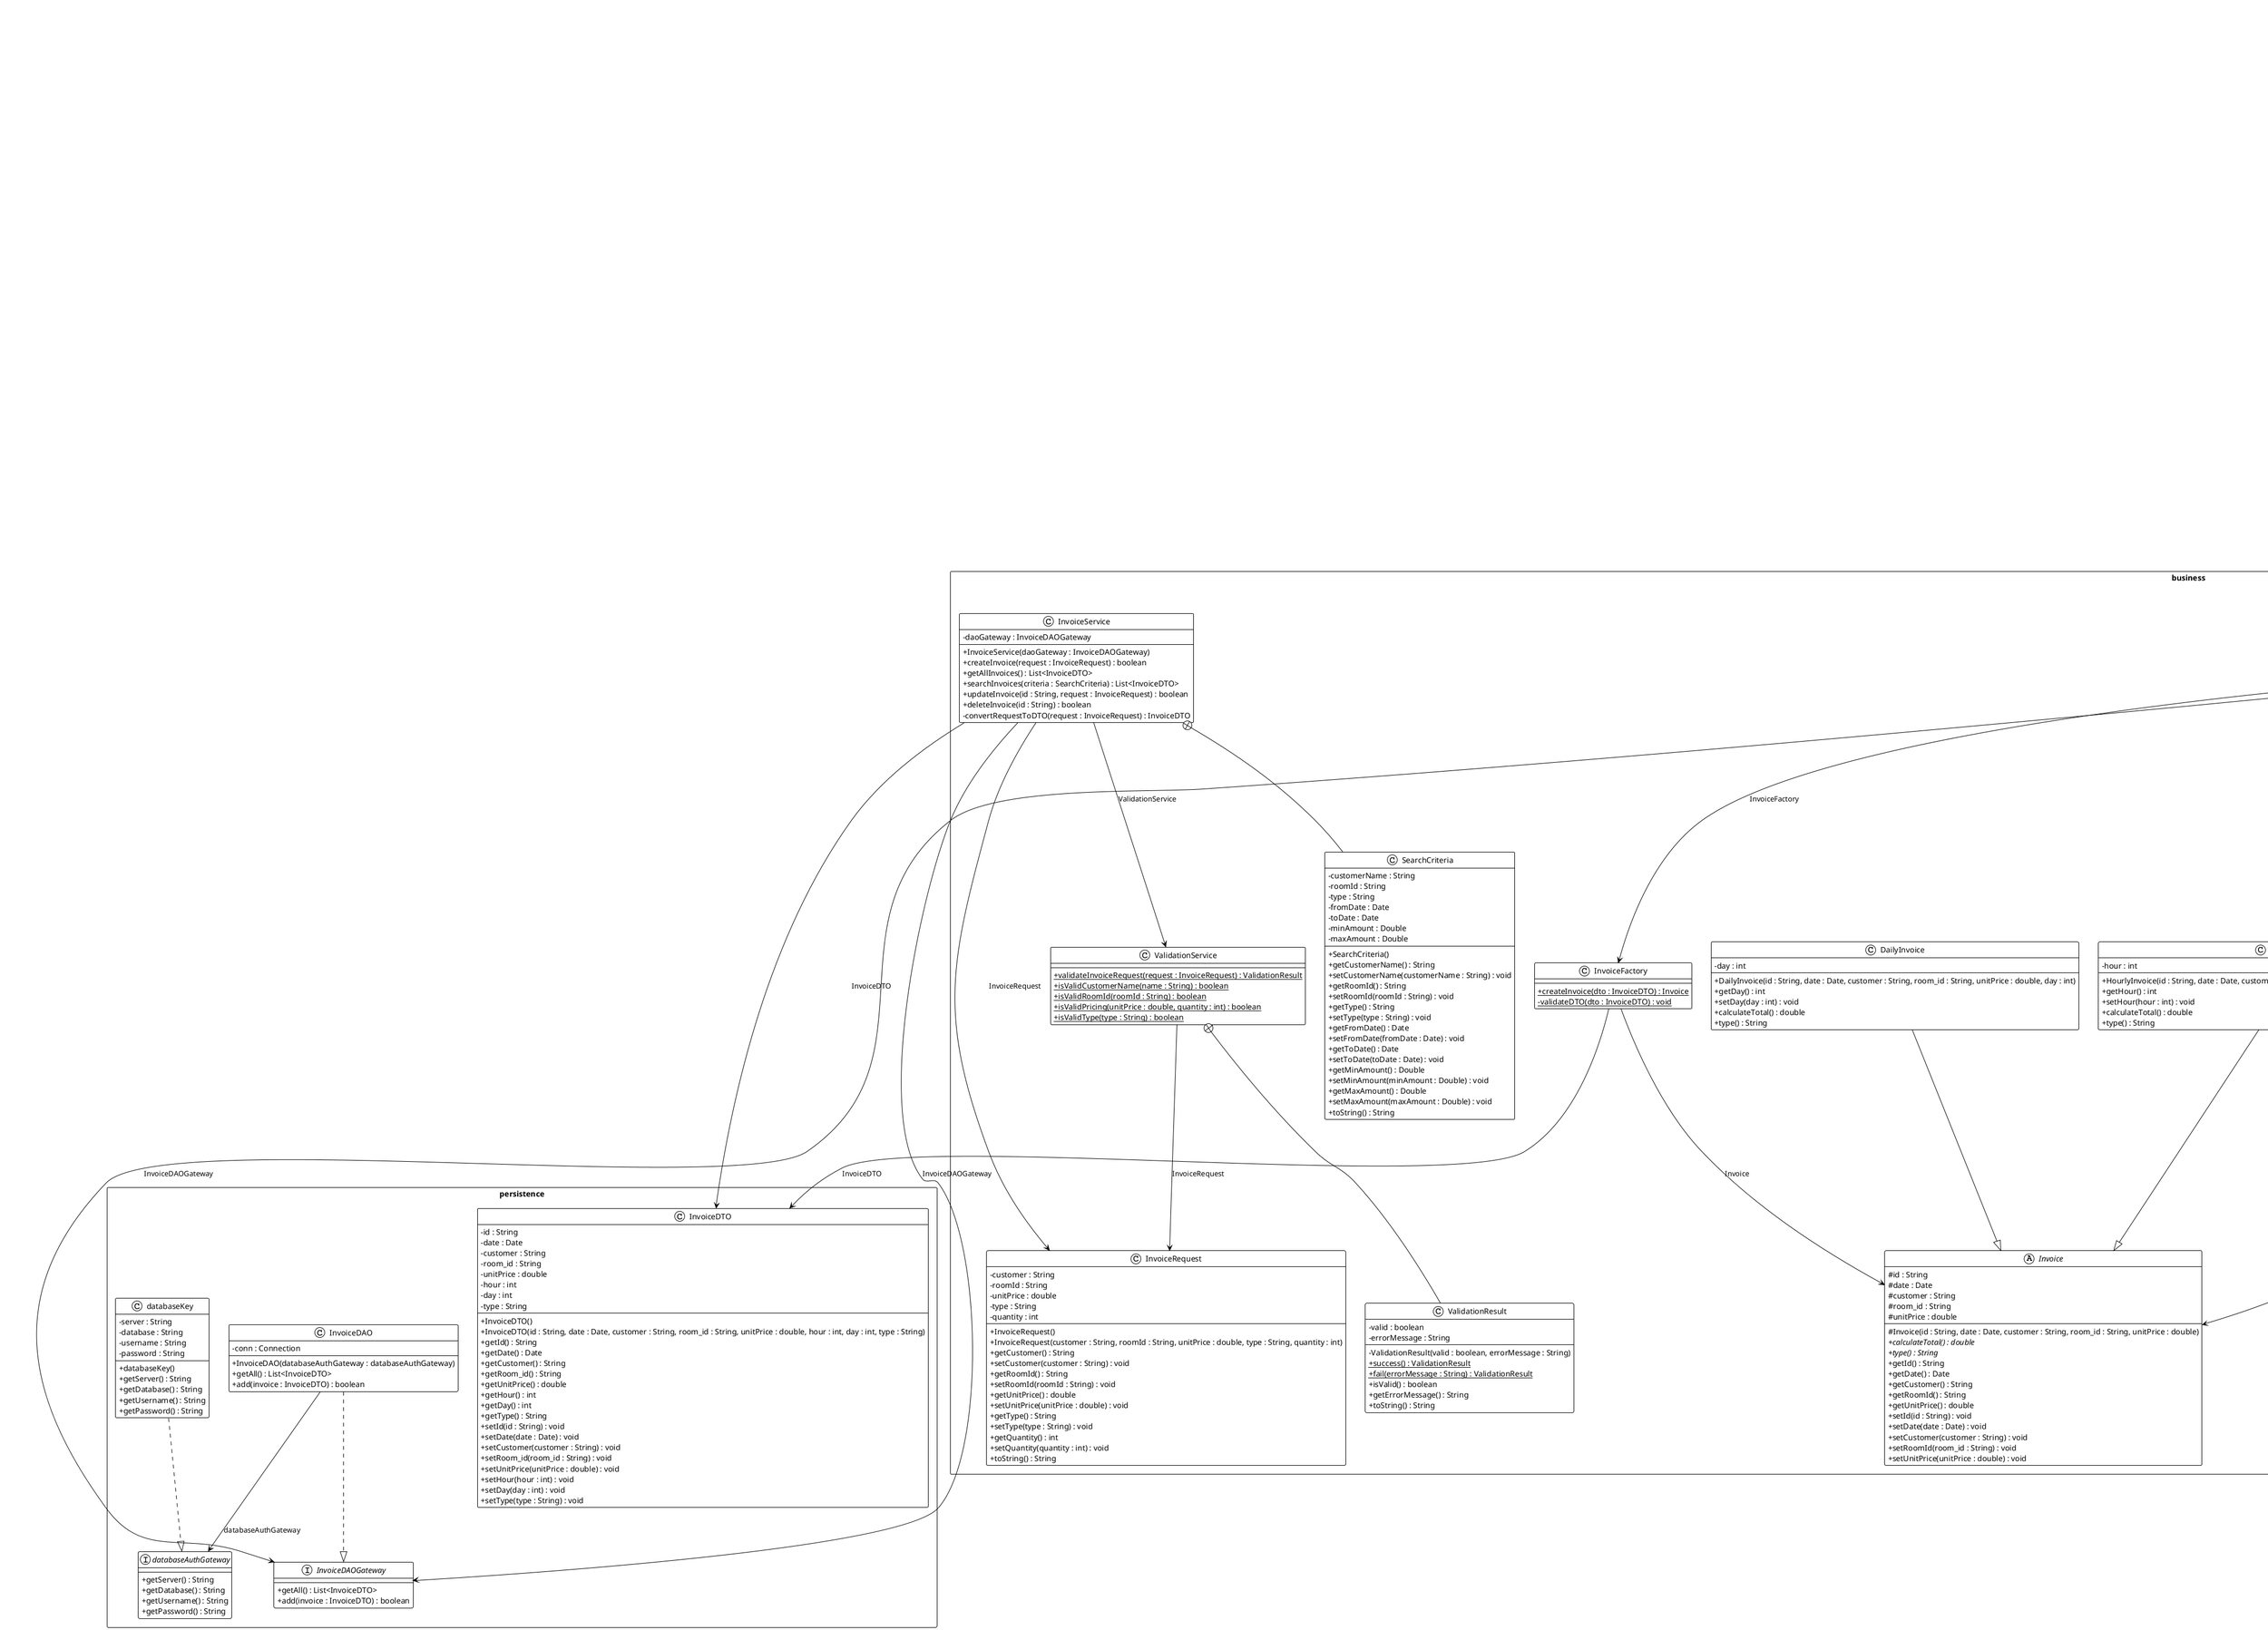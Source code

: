 @startuml Invoice Manager Class Diagram

!theme plain
skinparam backgroundColor white
skinparam classAttributeIconSize 0
skinparam packageStyle rectangle

package "presentation" {
    class App {
        - scene : Scene
        + start(stage : Stage) : void
        + setRoot(fxml : String) : void
        - loadFXML(fxml : String) : Parent
        + main(args : String[]) : void
    }

    class PrimaryController {
        - invoiceControl : InvoiceListControl
        - invoiceListModel : InvoiceListModel
        - searchField : TextField
        - searchButton : Button
        - clearSearchButton : Button
        - customerField : TextField
        - roomField : TextField
        - unitPriceField : TextField
        - typeComboBox : ComboBox<String>
        - hourField : TextField
        - dayField : TextField
        - hourLabel : Label
        - dayLabel : Label
        - addButton : Button
        - updateButton : Button
        - deleteButton : Button
        - clearButton : Button
        - refreshButton : Button
        - invoiceTable : TableView<InvoiceListItem>
        - idColumn : TableColumn<InvoiceListItem, String>
        - dateColumn : TableColumn<InvoiceListItem, String>
        - customerColumn : TableColumn<InvoiceListItem, String>
        - roomColumn : TableColumn<InvoiceListItem, String>
        - typeColumn : TableColumn<InvoiceListItem, String>
        - unitPriceColumn : TableColumn<InvoiceListItem, Double>
        - hourColumn : TableColumn<InvoiceListItem, Integer>
        - dayColumn : TableColumn<InvoiceListItem, Integer>
        - totalColumn : TableColumn<InvoiceListItem, Double>
        - statusLabel : Label
        - totalInvoicesLabel : Label
        - totalAmountLabel : Label
        - monthlyStatsButton : Button
        + initialize(location : URL, resources : ResourceBundle) : void
        - setupTableColumns() : void
        - loadInvoiceData() : void
        - updateStatistics(invoiceItems : List<InvoiceListItem>) : void
        + addInvoice() : void
        + updateInvoice() : void
        + deleteInvoice() : void
        + clearForm() : void
        + refreshTable() : void
        + searchInvoices() : void
        + clearSearch() : void
        + showMonthlyStats() : void
    }

    class InvoiceListModel {
        - invoices : ListProperty<InvoiceListItem>
        - subscribers : List<Subscriber>
        + InvoiceListModel()
        + registerSubscriber(subscriber : Subscriber) : void
        + removeSubscriber(subscriber : Subscriber) : void
        + notifySubscribers() : void
        + invoicesProperty() : ListProperty<InvoiceListItem>
        + getInvoices() : ObservableList<InvoiceListItem>
        + setInvoices(invoices : ObservableList<InvoiceListItem>) : void
        + setInvoices(invoiceList : List<InvoiceListItem>) : void
        + addInvoice(invoice : InvoiceListItem) : void
        + updateInvoice(index : int, invoice : InvoiceListItem) : void
        + removeInvoice(invoice : InvoiceListItem) : void
        + removeInvoiceById(id : String) : void
        + clear() : void
        + size() : int
        + findById(id : String) : InvoiceListItem
        + notifyStatisticsUpdate() : void
    }
}

package "business" {
    abstract class Invoice {
        # id : String
        # date : Date
        # customer : String
        # room_id : String
        # unitPrice : double
        # Invoice(id : String, date : Date, customer : String, room_id : String, unitPrice : double)
        + {abstract} calculateTotal() : double
        + {abstract} type() : String
        + getId() : String
        + getDate() : Date
        + getCustomer() : String
        + getRoomId() : String
        + getUnitPrice() : double
        + setId(id : String) : void
        + setDate(date : Date) : void
        + setCustomer(customer : String) : void
        + setRoomId(room_id : String) : void
        + setUnitPrice(unitPrice : double) : void
    }

    class HourlyInvoice {
        - hour : int
        + HourlyInvoice(id : String, date : Date, customer : String, room_id : String, unitPrice : double, hour : int)
        + getHour() : int
        + setHour(hour : int) : void
        + calculateTotal() : double
        + type() : String
    }

    class DailyInvoice {
        - day : int
        + DailyInvoice(id : String, date : Date, customer : String, room_id : String, unitPrice : double, day : int)
        + getDay() : int
        + setDay(day : int) : void
        + calculateTotal() : double
        + type() : String
    }

    class InvoiceFactory {
        + {static} createInvoice(dto : InvoiceDTO) : Invoice
        - {static} validateDTO(dto : InvoiceDTO) : void
    }

    class InvoiceListControl {
        - invoiceDAOGateway : InvoiceDAOGateway
        + InvoiceListControl(invoiceDAOGateway : InvoiceDAOGateway)
        + {static} createInstance() : InvoiceListControl
        + getAllInvoiceItems() : List<InvoiceListItem>
        + getAllInvoices() : List<Invoice>
        + closeConnection() : void
        + getTotalRevenue() : double
        + getTotalInvoiceCount() : int
        + getAverageRevenue() : double
        - convertDTOsToInvoiceListItems(dtoList : List<InvoiceDTO>) : List<InvoiceListItem>
        - convertDTOToInvoiceListItem(dto : InvoiceDTO) : InvoiceListItem
        - convertDTOsToBusinessObjects(dtoList : List<InvoiceDTO>) : List<Invoice>
    }

    class InvoiceRequest {
        - customer : String
        - roomId : String
        - unitPrice : double
        - type : String
        - quantity : int
        + InvoiceRequest()
        + InvoiceRequest(customer : String, roomId : String, unitPrice : double, type : String, quantity : int)
        + getCustomer() : String
        + setCustomer(customer : String) : void
        + getRoomId() : String
        + setRoomId(roomId : String) : void
        + getUnitPrice() : double
        + setUnitPrice(unitPrice : double) : void
        + getType() : String
        + setType(type : String) : void
        + getQuantity() : int
        + setQuantity(quantity : int) : void
        + toString() : String
    }

    class InvoiceService {
        - daoGateway : InvoiceDAOGateway
        + InvoiceService(daoGateway : InvoiceDAOGateway)
        + createInvoice(request : InvoiceRequest) : boolean
        + getAllInvoices() : List<InvoiceDTO>
        + searchInvoices(criteria : SearchCriteria) : List<InvoiceDTO>
        + updateInvoice(id : String, request : InvoiceRequest) : boolean
        + deleteInvoice(id : String) : boolean
        - convertRequestToDTO(request : InvoiceRequest) : InvoiceDTO
    }

    class SearchCriteria {
        - customerName : String
        - roomId : String
        - type : String
        - fromDate : Date
        - toDate : Date
        - minAmount : Double
        - maxAmount : Double
        + SearchCriteria()
        + getCustomerName() : String
        + setCustomerName(customerName : String) : void
        + getRoomId() : String
        + setRoomId(roomId : String) : void
        + getType() : String
        + setType(type : String) : void
        + getFromDate() : Date
        + setFromDate(fromDate : Date) : void
        + getToDate() : Date
        + setToDate(toDate : Date) : void
        + getMinAmount() : Double
        + setMinAmount(minAmount : Double) : void
        + getMaxAmount() : Double
        + setMaxAmount(maxAmount : Double) : void
        + toString() : String
    }

    class StatisticsService {
        + {static} calculateTotalRevenue(invoices : List<Invoice>) : double
        + {static} countInvoices(invoices : List<Invoice>) : int
        + {static} calculateAverageRevenue(invoices : List<Invoice>) : double
        + {static} countInvoicesByType(invoices : List<Invoice>, type : String) : long
        + {static} calculateMonthlyAverageRevenue(invoices : List<Invoice>) : Map<String, Double>
        + {static} countByRoomType(invoices : List<Invoice>) : Map<String, Long>
    }

    class StatisticsData {
        - totalCount : int
        - totalRevenue : double
        - averageRevenue : double
        + StatisticsData(totalCount : int, totalRevenue : double)
        + getTotalCount() : int
        + getTotalRevenue() : double
        + getAverageRevenue() : double
        + toString() : String
    }

    class ValidationService {
        + {static} validateInvoiceRequest(request : InvoiceRequest) : ValidationResult
        + {static} isValidCustomerName(name : String) : boolean
        + {static} isValidRoomId(roomId : String) : boolean
        + {static} isValidPricing(unitPrice : double, quantity : int) : boolean
        + {static} isValidType(type : String) : boolean
    }

    class ValidationResult {
        - valid : boolean
        - errorMessage : String
        - ValidationResult(valid : boolean, errorMessage : String)
        + {static} success() : ValidationResult
        + {static} fail(errorMessage : String) : ValidationResult
        + isValid() : boolean
        + getErrorMessage() : String
        + toString() : String
    }

    class InvoiceListItem {
        - id : String
        - date : String
        - customer : String
        - roomId : String
        - type : String
        - unitPrice : String
        - hour : int
        - day : int
        - totalPrice : double
        + InvoiceListItem()
        + InvoiceListItem(id : String, date : String, customer : String, roomId : String, type : String, unitPrice : String, hour : int, day : int, totalPrice : double)
        + getId() : String
        + getDate() : String
        + getCustomer() : String
        + getRoomId() : String
        + getType() : String
        + getUnitPrice() : String
        + getHour() : int
        + getDay() : int
        + getTotalPrice() : double
        + setId(id : String) : void
        + setDate(date : String) : void
        + setCustomer(customer : String) : void
        + setRoomId(roomId : String) : void
        + setType(type : String) : void
        + setUnitPrice(unitPrice : String) : void
        + setHour(hour : int) : void
        + setDay(day : int) : void
        + setTotalPrice(totalPrice : double) : void
    }
}

package "persistence" {
    class InvoiceDTO {
        - id : String
        - date : Date
        - customer : String
        - room_id : String
        - unitPrice : double
        - hour : int
        - day : int
        - type : String
        + InvoiceDTO()
        + InvoiceDTO(id : String, date : Date, customer : String, room_id : String, unitPrice : double, hour : int, day : int, type : String)
        + getId() : String
        + getDate() : Date
        + getCustomer() : String
        + getRoom_id() : String
        + getUnitPrice() : double
        + getHour() : int
        + getDay() : int
        + getType() : String
        + setId(id : String) : void
        + setDate(date : Date) : void
        + setCustomer(customer : String) : void
        + setRoom_id(room_id : String) : void
        + setUnitPrice(unitPrice : double) : void
        + setHour(hour : int) : void
        + setDay(day : int) : void
        + setType(type : String) : void
    }

    interface InvoiceDAOGateway {
        + getAll() : List<InvoiceDTO>
        + add(invoice : InvoiceDTO) : boolean
    }

    class InvoiceDAO {
        - conn : Connection
        + InvoiceDAO(databaseAuthGateway : databaseAuthGateway)
        + getAll() : List<InvoiceDTO>
        + add(invoice : InvoiceDTO) : boolean
    }

    interface databaseAuthGateway {
        + getServer() : String
        + getDatabase() : String
        + getUsername() : String
        + getPassword() : String
    }

    class databaseKey {
        - server : String
        - database : String
        - username : String
        - password : String
        + databaseKey()
        + getServer() : String
        + getDatabase() : String
        + getUsername() : String
        + getPassword() : String
    }
}

' Inheritance relationships
HourlyInvoice --|> Invoice
DailyInvoice --|> Invoice

' Interface implementations
InvoiceDAO ..|> InvoiceDAOGateway
databaseKey ..|> databaseAuthGateway

' Dependency relationships with labels (NO arrows from lower layers to upper layers)
PrimaryController --> InvoiceListControl : InvoiceListControl
PrimaryController --> InvoiceListModel : InvoiceListModel
PrimaryController --> StatisticsService : StatisticsService
PrimaryController --> InvoiceListItem : InvoiceListItem
InvoiceListModel --> InvoiceListItem : InvoiceListItem
InvoiceListControl --> InvoiceDAOGateway : InvoiceDAOGateway
InvoiceListControl --> StatisticsService : StatisticsService
InvoiceListControl --> InvoiceFactory : InvoiceFactory
InvoiceListControl --> InvoiceListItem : InvoiceListItem
InvoiceListControl --> Invoice : Invoice
InvoiceFactory --> Invoice : Invoice
InvoiceFactory --> InvoiceDTO : InvoiceDTO
InvoiceService --> InvoiceDAOGateway : InvoiceDAOGateway
InvoiceService --> ValidationService : ValidationService
InvoiceService --> InvoiceRequest : InvoiceRequest
InvoiceService --> InvoiceDTO : InvoiceDTO
ValidationService --> InvoiceRequest : InvoiceRequest
InvoiceDAO --> databaseAuthGateway : databaseAuthGateway

' Nested classes relationships
InvoiceService +-- SearchCriteria
StatisticsService +-- StatisticsData
ValidationService +-- ValidationResult

@enduml
